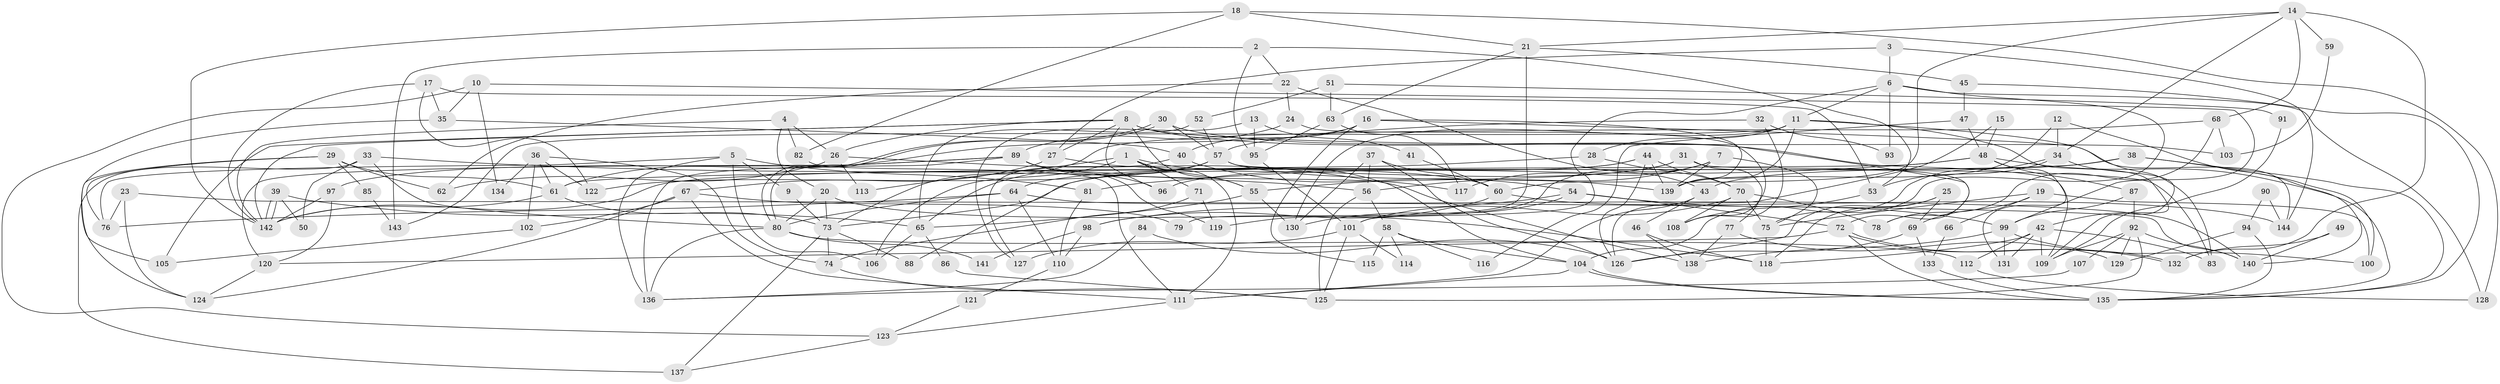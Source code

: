 // Generated by graph-tools (version 1.1) at 2025/11/02/27/25 16:11:21]
// undirected, 144 vertices, 288 edges
graph export_dot {
graph [start="1"]
  node [color=gray90,style=filled];
  1;
  2;
  3;
  4;
  5;
  6;
  7;
  8;
  9;
  10;
  11;
  12;
  13;
  14;
  15;
  16;
  17;
  18;
  19;
  20;
  21;
  22;
  23;
  24;
  25;
  26;
  27;
  28;
  29;
  30;
  31;
  32;
  33;
  34;
  35;
  36;
  37;
  38;
  39;
  40;
  41;
  42;
  43;
  44;
  45;
  46;
  47;
  48;
  49;
  50;
  51;
  52;
  53;
  54;
  55;
  56;
  57;
  58;
  59;
  60;
  61;
  62;
  63;
  64;
  65;
  66;
  67;
  68;
  69;
  70;
  71;
  72;
  73;
  74;
  75;
  76;
  77;
  78;
  79;
  80;
  81;
  82;
  83;
  84;
  85;
  86;
  87;
  88;
  89;
  90;
  91;
  92;
  93;
  94;
  95;
  96;
  97;
  98;
  99;
  100;
  101;
  102;
  103;
  104;
  105;
  106;
  107;
  108;
  109;
  110;
  111;
  112;
  113;
  114;
  115;
  116;
  117;
  118;
  119;
  120;
  121;
  122;
  123;
  124;
  125;
  126;
  127;
  128;
  129;
  130;
  131;
  132;
  133;
  134;
  135;
  136;
  137;
  138;
  139;
  140;
  141;
  142;
  143;
  144;
  1 -- 55;
  1 -- 104;
  1 -- 71;
  1 -- 106;
  1 -- 111;
  1 -- 113;
  2 -- 22;
  2 -- 95;
  2 -- 53;
  2 -- 143;
  3 -- 27;
  3 -- 6;
  3 -- 144;
  4 -- 82;
  4 -- 20;
  4 -- 26;
  4 -- 142;
  5 -- 106;
  5 -- 76;
  5 -- 9;
  5 -- 81;
  5 -- 136;
  6 -- 11;
  6 -- 75;
  6 -- 93;
  6 -- 101;
  6 -- 128;
  7 -- 75;
  7 -- 56;
  7 -- 117;
  7 -- 119;
  7 -- 139;
  8 -- 109;
  8 -- 142;
  8 -- 26;
  8 -- 27;
  8 -- 55;
  8 -- 96;
  8 -- 103;
  8 -- 105;
  9 -- 73;
  10 -- 123;
  10 -- 99;
  10 -- 35;
  10 -- 134;
  11 -- 139;
  11 -- 130;
  11 -- 28;
  11 -- 42;
  11 -- 83;
  11 -- 143;
  12 -- 139;
  12 -- 140;
  12 -- 34;
  13 -- 95;
  13 -- 127;
  13 -- 41;
  14 -- 60;
  14 -- 34;
  14 -- 21;
  14 -- 59;
  14 -- 68;
  14 -- 132;
  15 -- 48;
  15 -- 126;
  16 -- 61;
  16 -- 139;
  16 -- 40;
  16 -- 115;
  16 -- 144;
  17 -- 53;
  17 -- 142;
  17 -- 35;
  17 -- 122;
  18 -- 142;
  18 -- 128;
  18 -- 21;
  18 -- 82;
  19 -- 75;
  19 -- 100;
  19 -- 66;
  19 -- 69;
  20 -- 80;
  20 -- 118;
  20 -- 73;
  21 -- 45;
  21 -- 63;
  21 -- 79;
  22 -- 43;
  22 -- 62;
  22 -- 24;
  23 -- 124;
  23 -- 76;
  23 -- 140;
  24 -- 89;
  24 -- 108;
  25 -- 69;
  25 -- 118;
  25 -- 126;
  26 -- 62;
  26 -- 113;
  26 -- 138;
  27 -- 60;
  27 -- 67;
  28 -- 70;
  28 -- 64;
  29 -- 124;
  29 -- 61;
  29 -- 62;
  29 -- 76;
  29 -- 85;
  30 -- 72;
  30 -- 80;
  30 -- 80;
  30 -- 57;
  31 -- 55;
  31 -- 78;
  31 -- 73;
  31 -- 77;
  32 -- 57;
  32 -- 108;
  32 -- 93;
  33 -- 80;
  33 -- 56;
  33 -- 50;
  33 -- 137;
  34 -- 104;
  34 -- 53;
  34 -- 109;
  35 -- 40;
  35 -- 105;
  36 -- 74;
  36 -- 61;
  36 -- 102;
  36 -- 122;
  36 -- 134;
  37 -- 60;
  37 -- 126;
  37 -- 56;
  37 -- 130;
  38 -- 142;
  38 -- 135;
  38 -- 43;
  38 -- 100;
  39 -- 65;
  39 -- 142;
  39 -- 142;
  39 -- 50;
  40 -- 54;
  40 -- 127;
  41 -- 60;
  42 -- 83;
  42 -- 109;
  42 -- 112;
  42 -- 118;
  42 -- 131;
  43 -- 111;
  43 -- 46;
  44 -- 139;
  44 -- 96;
  44 -- 70;
  44 -- 88;
  44 -- 126;
  45 -- 135;
  45 -- 47;
  46 -- 138;
  46 -- 118;
  47 -- 48;
  47 -- 116;
  48 -- 61;
  48 -- 87;
  48 -- 81;
  48 -- 131;
  48 -- 135;
  49 -- 132;
  49 -- 140;
  51 -- 52;
  51 -- 63;
  51 -- 91;
  52 -- 57;
  52 -- 65;
  53 -- 108;
  54 -- 72;
  54 -- 98;
  54 -- 99;
  54 -- 130;
  55 -- 130;
  55 -- 65;
  56 -- 125;
  56 -- 58;
  57 -- 122;
  57 -- 65;
  57 -- 83;
  57 -- 139;
  58 -- 104;
  58 -- 114;
  58 -- 115;
  58 -- 116;
  59 -- 103;
  60 -- 144;
  60 -- 98;
  61 -- 73;
  61 -- 142;
  63 -- 117;
  63 -- 95;
  64 -- 80;
  64 -- 76;
  64 -- 110;
  64 -- 140;
  65 -- 86;
  65 -- 106;
  66 -- 133;
  67 -- 102;
  67 -- 79;
  67 -- 111;
  67 -- 124;
  68 -- 73;
  68 -- 78;
  68 -- 103;
  69 -- 126;
  69 -- 133;
  70 -- 108;
  70 -- 75;
  70 -- 78;
  70 -- 101;
  71 -- 74;
  71 -- 119;
  72 -- 135;
  72 -- 132;
  72 -- 132;
  72 -- 120;
  73 -- 74;
  73 -- 88;
  73 -- 137;
  74 -- 125;
  75 -- 118;
  77 -- 138;
  77 -- 129;
  80 -- 136;
  80 -- 112;
  80 -- 141;
  81 -- 110;
  82 -- 111;
  84 -- 136;
  84 -- 126;
  85 -- 143;
  86 -- 125;
  87 -- 99;
  87 -- 92;
  89 -- 119;
  89 -- 97;
  89 -- 96;
  89 -- 117;
  89 -- 120;
  89 -- 136;
  90 -- 94;
  90 -- 144;
  91 -- 109;
  92 -- 140;
  92 -- 109;
  92 -- 107;
  92 -- 125;
  92 -- 129;
  94 -- 129;
  94 -- 135;
  95 -- 101;
  97 -- 142;
  97 -- 120;
  98 -- 110;
  98 -- 141;
  99 -- 131;
  99 -- 100;
  99 -- 138;
  101 -- 114;
  101 -- 125;
  101 -- 127;
  102 -- 105;
  104 -- 111;
  104 -- 135;
  104 -- 135;
  107 -- 136;
  110 -- 121;
  111 -- 123;
  112 -- 128;
  120 -- 124;
  121 -- 123;
  123 -- 137;
  133 -- 135;
}
